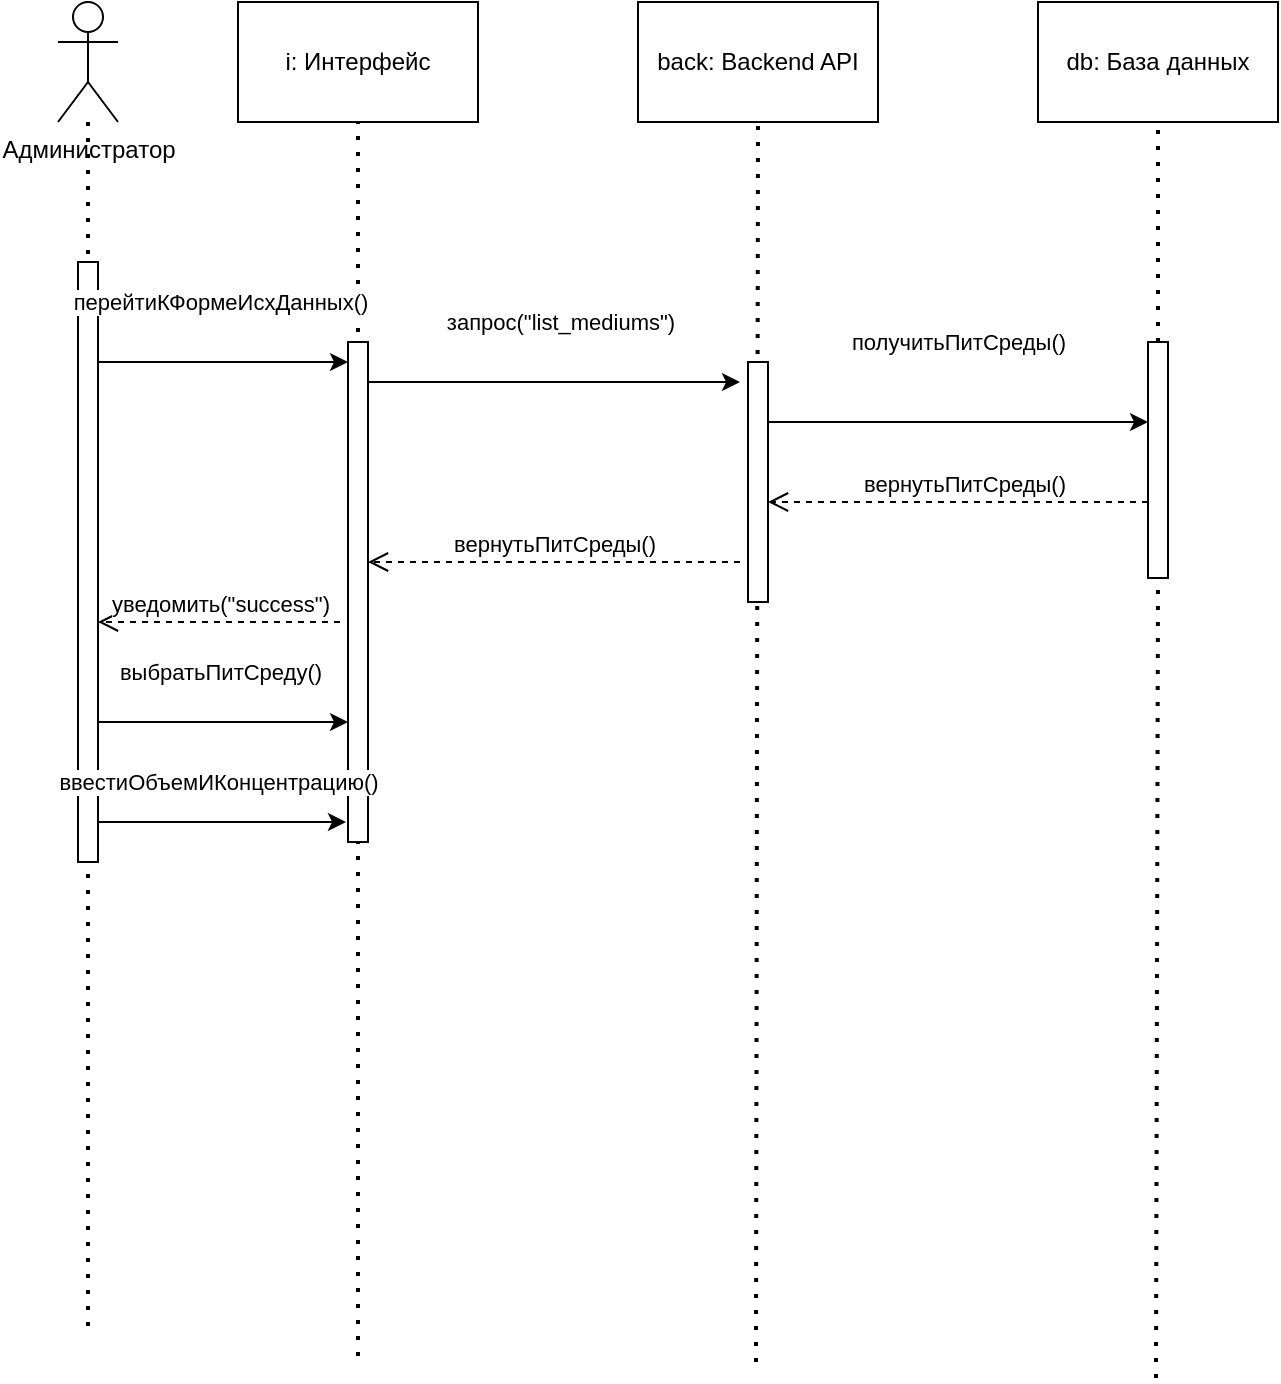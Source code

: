 <mxfile version="24.5.4" type="github">
  <diagram name="Page-1" id="uoUocLC2qeFmE-KDkr6s">
    <mxGraphModel dx="1434" dy="781" grid="0" gridSize="10" guides="1" tooltips="1" connect="1" arrows="1" fold="1" page="1" pageScale="1" pageWidth="850" pageHeight="1100" math="0" shadow="0">
      <root>
        <mxCell id="0" />
        <mxCell id="1" parent="0" />
        <mxCell id="cOCMEFSa-XjFwauJWfGx-24" value="" style="endArrow=none;dashed=1;html=1;dashPattern=1 3;strokeWidth=2;rounded=0;" parent="1" source="cOCMEFSa-XjFwauJWfGx-28" edge="1">
          <mxGeometry width="50" height="50" relative="1" as="geometry">
            <mxPoint x="229" y="360" as="sourcePoint" />
            <mxPoint x="94" y="747" as="targetPoint" />
          </mxGeometry>
        </mxCell>
        <mxCell id="cOCMEFSa-XjFwauJWfGx-25" value="" style="endArrow=none;dashed=1;html=1;dashPattern=1 3;strokeWidth=2;rounded=0;entryX=0.5;entryY=1;entryDx=0;entryDy=0;" parent="1" target="cOCMEFSa-XjFwauJWfGx-29" edge="1">
          <mxGeometry width="50" height="50" relative="1" as="geometry">
            <mxPoint x="229" y="757" as="sourcePoint" />
            <mxPoint x="279" y="310" as="targetPoint" />
          </mxGeometry>
        </mxCell>
        <mxCell id="cOCMEFSa-XjFwauJWfGx-26" value="" style="endArrow=none;dashed=1;html=1;dashPattern=1 3;strokeWidth=2;rounded=0;entryX=0.5;entryY=1;entryDx=0;entryDy=0;" parent="1" target="cOCMEFSa-XjFwauJWfGx-32" edge="1">
          <mxGeometry width="50" height="50" relative="1" as="geometry">
            <mxPoint x="428" y="760" as="sourcePoint" />
            <mxPoint x="279" y="310" as="targetPoint" />
          </mxGeometry>
        </mxCell>
        <mxCell id="cOCMEFSa-XjFwauJWfGx-27" value="" style="endArrow=none;dashed=1;html=1;dashPattern=1 3;strokeWidth=2;rounded=0;entryX=0.5;entryY=1;entryDx=0;entryDy=0;" parent="1" source="cOCMEFSa-XjFwauJWfGx-49" target="cOCMEFSa-XjFwauJWfGx-34" edge="1">
          <mxGeometry width="50" height="50" relative="1" as="geometry">
            <mxPoint x="628" y="768" as="sourcePoint" />
            <mxPoint x="279" y="310" as="targetPoint" />
          </mxGeometry>
        </mxCell>
        <mxCell id="cOCMEFSa-XjFwauJWfGx-28" value="&lt;div&gt;Администратор&lt;/div&gt;" style="shape=umlActor;verticalLabelPosition=bottom;verticalAlign=top;html=1;outlineConnect=0;align=center;horizontal=1;labelPosition=center;" parent="1" vertex="1">
          <mxGeometry x="79" y="80" width="30" height="60" as="geometry" />
        </mxCell>
        <mxCell id="cOCMEFSa-XjFwauJWfGx-29" value="i: Интерфейс" style="rounded=0;whiteSpace=wrap;html=1;" parent="1" vertex="1">
          <mxGeometry x="169" y="80" width="120" height="60" as="geometry" />
        </mxCell>
        <mxCell id="cOCMEFSa-XjFwauJWfGx-30" value="" style="html=1;points=[[0,0,0,0,5],[0,1,0,0,-5],[1,0,0,0,5],[1,1,0,0,-5]];perimeter=orthogonalPerimeter;outlineConnect=0;targetShapes=umlLifeline;portConstraint=eastwest;newEdgeStyle={&quot;curved&quot;:0,&quot;rounded&quot;:0};" parent="1" vertex="1">
          <mxGeometry x="89" y="210" width="10" height="300" as="geometry" />
        </mxCell>
        <mxCell id="cOCMEFSa-XjFwauJWfGx-31" value="" style="html=1;points=[[0,0,0,0,5],[0,1,0,0,-5],[1,0,0,0,5],[1,1,0,0,-5]];perimeter=orthogonalPerimeter;outlineConnect=0;targetShapes=umlLifeline;portConstraint=eastwest;newEdgeStyle={&quot;curved&quot;:0,&quot;rounded&quot;:0};" parent="1" vertex="1">
          <mxGeometry x="224" y="250" width="10" height="250" as="geometry" />
        </mxCell>
        <mxCell id="cOCMEFSa-XjFwauJWfGx-32" value="back: Backend API" style="rounded=0;whiteSpace=wrap;html=1;" parent="1" vertex="1">
          <mxGeometry x="369" y="80" width="120" height="60" as="geometry" />
        </mxCell>
        <mxCell id="cOCMEFSa-XjFwauJWfGx-33" value="" style="html=1;points=[[0,0,0,0,5],[0,1,0,0,-5],[1,0,0,0,5],[1,1,0,0,-5]];perimeter=orthogonalPerimeter;outlineConnect=0;targetShapes=umlLifeline;portConstraint=eastwest;newEdgeStyle={&quot;curved&quot;:0,&quot;rounded&quot;:0};" parent="1" vertex="1">
          <mxGeometry x="424" y="260" width="10" height="120" as="geometry" />
        </mxCell>
        <mxCell id="cOCMEFSa-XjFwauJWfGx-34" value="db: База данных" style="rounded=0;whiteSpace=wrap;html=1;" parent="1" vertex="1">
          <mxGeometry x="569" y="80" width="120" height="60" as="geometry" />
        </mxCell>
        <mxCell id="cOCMEFSa-XjFwauJWfGx-35" value="" style="endArrow=classic;html=1;rounded=0;" parent="1" source="cOCMEFSa-XjFwauJWfGx-30" target="cOCMEFSa-XjFwauJWfGx-31" edge="1">
          <mxGeometry width="50" height="50" relative="1" as="geometry">
            <mxPoint x="140" y="270" as="sourcePoint" />
            <mxPoint x="190" y="220" as="targetPoint" />
            <Array as="points">
              <mxPoint x="190" y="260" />
            </Array>
          </mxGeometry>
        </mxCell>
        <mxCell id="cOCMEFSa-XjFwauJWfGx-36" value="перейтиКФормеИсхДанных()" style="edgeLabel;html=1;align=center;verticalAlign=middle;resizable=0;points=[];" parent="cOCMEFSa-XjFwauJWfGx-35" vertex="1" connectable="0">
          <mxGeometry x="0.197" y="-2" relative="1" as="geometry">
            <mxPoint x="-14" y="-32" as="offset" />
          </mxGeometry>
        </mxCell>
        <mxCell id="cOCMEFSa-XjFwauJWfGx-37" value="" style="endArrow=classic;html=1;rounded=0;" parent="1" edge="1">
          <mxGeometry width="50" height="50" relative="1" as="geometry">
            <mxPoint x="234" y="270" as="sourcePoint" />
            <mxPoint x="420" y="270" as="targetPoint" />
          </mxGeometry>
        </mxCell>
        <mxCell id="cOCMEFSa-XjFwauJWfGx-38" value="запрос(&quot;list_mediums&quot;)" style="edgeLabel;html=1;align=center;verticalAlign=middle;resizable=0;points=[];" parent="cOCMEFSa-XjFwauJWfGx-37" vertex="1" connectable="0">
          <mxGeometry x="0.19" y="1" relative="1" as="geometry">
            <mxPoint x="-15" y="-29" as="offset" />
          </mxGeometry>
        </mxCell>
        <mxCell id="cOCMEFSa-XjFwauJWfGx-39" value="" style="endArrow=classic;html=1;rounded=0;" parent="1" edge="1">
          <mxGeometry width="50" height="50" relative="1" as="geometry">
            <mxPoint x="434" y="290" as="sourcePoint" />
            <mxPoint x="624" y="290" as="targetPoint" />
          </mxGeometry>
        </mxCell>
        <mxCell id="cOCMEFSa-XjFwauJWfGx-40" value="получитьПитСреды()" style="edgeLabel;html=1;align=center;verticalAlign=middle;resizable=0;points=[];" parent="cOCMEFSa-XjFwauJWfGx-39" vertex="1" connectable="0">
          <mxGeometry x="-0.107" y="-2" relative="1" as="geometry">
            <mxPoint x="10" y="-42" as="offset" />
          </mxGeometry>
        </mxCell>
        <mxCell id="cOCMEFSa-XjFwauJWfGx-41" value="вернутьПитСреды()" style="html=1;verticalAlign=bottom;endArrow=open;dashed=1;endSize=8;curved=0;rounded=0;" parent="1" target="cOCMEFSa-XjFwauJWfGx-33" edge="1">
          <mxGeometry relative="1" as="geometry">
            <mxPoint x="630" y="330" as="sourcePoint" />
            <mxPoint x="550" y="330" as="targetPoint" />
          </mxGeometry>
        </mxCell>
        <mxCell id="cOCMEFSa-XjFwauJWfGx-42" value="вернутьПитСреды()" style="html=1;verticalAlign=bottom;endArrow=open;dashed=1;endSize=8;curved=0;rounded=0;" parent="1" target="cOCMEFSa-XjFwauJWfGx-31" edge="1">
          <mxGeometry relative="1" as="geometry">
            <mxPoint x="420" y="360" as="sourcePoint" />
            <mxPoint x="340" y="360" as="targetPoint" />
          </mxGeometry>
        </mxCell>
        <mxCell id="cOCMEFSa-XjFwauJWfGx-43" value="уведомить(&quot;success&quot;)" style="html=1;verticalAlign=bottom;endArrow=open;dashed=1;endSize=8;curved=0;rounded=0;" parent="1" target="cOCMEFSa-XjFwauJWfGx-30" edge="1">
          <mxGeometry relative="1" as="geometry">
            <mxPoint x="220" y="390" as="sourcePoint" />
            <mxPoint x="140" y="390" as="targetPoint" />
          </mxGeometry>
        </mxCell>
        <mxCell id="cOCMEFSa-XjFwauJWfGx-44" value="" style="endArrow=classic;html=1;rounded=0;" parent="1" edge="1">
          <mxGeometry width="50" height="50" relative="1" as="geometry">
            <mxPoint x="99" y="440" as="sourcePoint" />
            <mxPoint x="224" y="440" as="targetPoint" />
          </mxGeometry>
        </mxCell>
        <mxCell id="cOCMEFSa-XjFwauJWfGx-45" value="выбратьПитСреду()" style="edgeLabel;html=1;align=center;verticalAlign=middle;resizable=0;points=[];" parent="cOCMEFSa-XjFwauJWfGx-44" vertex="1" connectable="0">
          <mxGeometry x="0.224" y="1" relative="1" as="geometry">
            <mxPoint x="-16" y="-24" as="offset" />
          </mxGeometry>
        </mxCell>
        <mxCell id="cOCMEFSa-XjFwauJWfGx-46" value="" style="endArrow=classic;html=1;rounded=0;exitX=1.1;exitY=0.718;exitDx=0;exitDy=0;exitPerimeter=0;" parent="1" edge="1">
          <mxGeometry width="50" height="50" relative="1" as="geometry">
            <mxPoint x="99.0" y="490" as="sourcePoint" />
            <mxPoint x="223" y="490" as="targetPoint" />
          </mxGeometry>
        </mxCell>
        <mxCell id="cOCMEFSa-XjFwauJWfGx-47" value="ввестиОбъемИКонцентрацию()" style="edgeLabel;html=1;align=center;verticalAlign=middle;resizable=0;points=[];" parent="cOCMEFSa-XjFwauJWfGx-46" vertex="1" connectable="0">
          <mxGeometry x="-0.226" y="3" relative="1" as="geometry">
            <mxPoint x="12" y="-17" as="offset" />
          </mxGeometry>
        </mxCell>
        <mxCell id="cOCMEFSa-XjFwauJWfGx-48" value="" style="endArrow=none;dashed=1;html=1;dashPattern=1 3;strokeWidth=2;rounded=0;entryX=0.5;entryY=1;entryDx=0;entryDy=0;" parent="1" target="cOCMEFSa-XjFwauJWfGx-49" edge="1">
          <mxGeometry width="50" height="50" relative="1" as="geometry">
            <mxPoint x="628" y="768" as="sourcePoint" />
            <mxPoint x="629" y="140" as="targetPoint" />
          </mxGeometry>
        </mxCell>
        <mxCell id="cOCMEFSa-XjFwauJWfGx-49" value="" style="html=1;points=[[0,0,0,0,5],[0,1,0,0,-5],[1,0,0,0,5],[1,1,0,0,-5]];perimeter=orthogonalPerimeter;outlineConnect=0;targetShapes=umlLifeline;portConstraint=eastwest;newEdgeStyle={&quot;curved&quot;:0,&quot;rounded&quot;:0};" parent="1" vertex="1">
          <mxGeometry x="624" y="250" width="10" height="118" as="geometry" />
        </mxCell>
      </root>
    </mxGraphModel>
  </diagram>
</mxfile>
